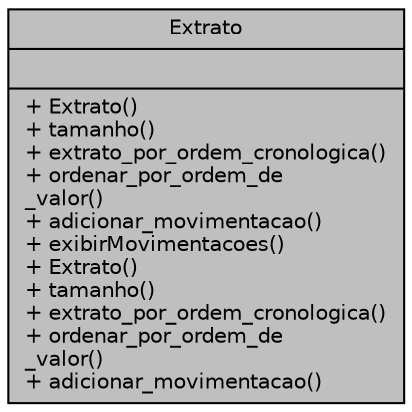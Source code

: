 digraph "Extrato"
{
 // LATEX_PDF_SIZE
  edge [fontname="Helvetica",fontsize="10",labelfontname="Helvetica",labelfontsize="10"];
  node [fontname="Helvetica",fontsize="10",shape=record];
  Node1 [label="{Extrato\n||+ Extrato()\l+ tamanho()\l+ extrato_por_ordem_cronologica()\l+ ordenar_por_ordem_de\l_valor()\l+ adicionar_movimentacao()\l+ exibirMovimentacoes()\l+ Extrato()\l+ tamanho()\l+ extrato_por_ordem_cronologica()\l+ ordenar_por_ordem_de\l_valor()\l+ adicionar_movimentacao()\l}",height=0.2,width=0.4,color="black", fillcolor="grey75", style="filled", fontcolor="black",tooltip="Classe que representa um extrato de movimentações financeiras."];
}
